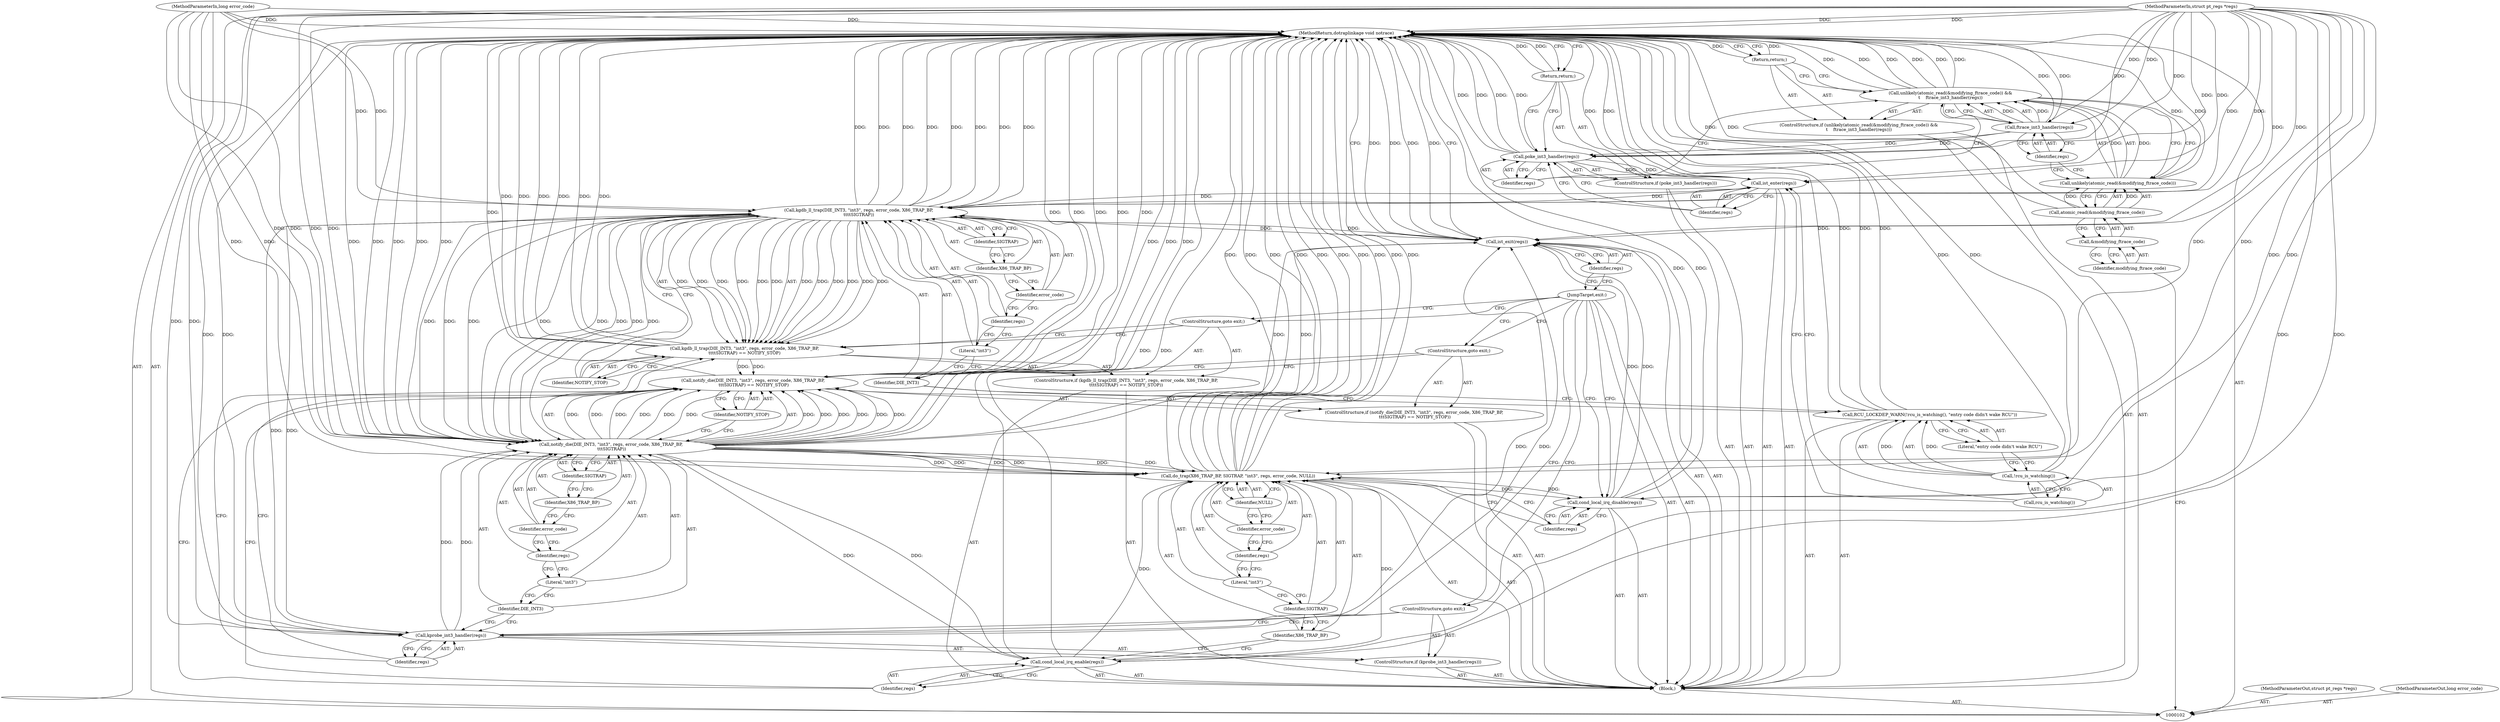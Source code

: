 digraph "0_linux_d8ba61ba58c88d5207c1ba2f7d9a2280e7d03be9" {
"1000165" [label="(MethodReturn,dotraplinkage void notrace)"];
"1000103" [label="(MethodParameterIn,struct pt_regs *regs)"];
"1000262" [label="(MethodParameterOut,struct pt_regs *regs)"];
"1000104" [label="(MethodParameterIn,long error_code)"];
"1000263" [label="(MethodParameterOut,long error_code)"];
"1000114" [label="(Return,return;)"];
"1000115" [label="(ControlStructure,if (poke_int3_handler(regs)))"];
"1000117" [label="(Identifier,regs)"];
"1000116" [label="(Call,poke_int3_handler(regs))"];
"1000118" [label="(Return,return;)"];
"1000105" [label="(Block,)"];
"1000120" [label="(Identifier,regs)"];
"1000119" [label="(Call,ist_enter(regs))"];
"1000122" [label="(Call,!rcu_is_watching())"];
"1000121" [label="(Call,RCU_LOCKDEP_WARN(!rcu_is_watching(), \"entry code didn't wake RCU\"))"];
"1000123" [label="(Call,rcu_is_watching())"];
"1000124" [label="(Literal,\"entry code didn't wake RCU\")"];
"1000125" [label="(ControlStructure,if (kgdb_ll_trap(DIE_INT3, \"int3\", regs, error_code, X86_TRAP_BP,\n\t\t\t\tSIGTRAP) == NOTIFY_STOP))"];
"1000128" [label="(Identifier,DIE_INT3)"];
"1000129" [label="(Literal,\"int3\")"];
"1000130" [label="(Identifier,regs)"];
"1000131" [label="(Identifier,error_code)"];
"1000126" [label="(Call,kgdb_ll_trap(DIE_INT3, \"int3\", regs, error_code, X86_TRAP_BP,\n\t\t\t\tSIGTRAP) == NOTIFY_STOP)"];
"1000127" [label="(Call,kgdb_ll_trap(DIE_INT3, \"int3\", regs, error_code, X86_TRAP_BP,\n\t\t\t\tSIGTRAP))"];
"1000132" [label="(Identifier,X86_TRAP_BP)"];
"1000134" [label="(Identifier,NOTIFY_STOP)"];
"1000133" [label="(Identifier,SIGTRAP)"];
"1000135" [label="(ControlStructure,goto exit;)"];
"1000136" [label="(ControlStructure,if (kprobe_int3_handler(regs)))"];
"1000138" [label="(Identifier,regs)"];
"1000137" [label="(Call,kprobe_int3_handler(regs))"];
"1000139" [label="(ControlStructure,goto exit;)"];
"1000140" [label="(ControlStructure,if (notify_die(DIE_INT3, \"int3\", regs, error_code, X86_TRAP_BP,\n \t\t\tSIGTRAP) == NOTIFY_STOP))"];
"1000143" [label="(Identifier,DIE_INT3)"];
"1000144" [label="(Literal,\"int3\")"];
"1000145" [label="(Identifier,regs)"];
"1000146" [label="(Identifier,error_code)"];
"1000141" [label="(Call,notify_die(DIE_INT3, \"int3\", regs, error_code, X86_TRAP_BP,\n \t\t\tSIGTRAP) == NOTIFY_STOP)"];
"1000142" [label="(Call,notify_die(DIE_INT3, \"int3\", regs, error_code, X86_TRAP_BP,\n \t\t\tSIGTRAP))"];
"1000147" [label="(Identifier,X86_TRAP_BP)"];
"1000149" [label="(Identifier,NOTIFY_STOP)"];
"1000148" [label="(Identifier,SIGTRAP)"];
"1000150" [label="(ControlStructure,goto exit;)"];
"1000151" [label="(Call,cond_local_irq_enable(regs))"];
"1000152" [label="(Identifier,regs)"];
"1000154" [label="(Identifier,X86_TRAP_BP)"];
"1000153" [label="(Call,do_trap(X86_TRAP_BP, SIGTRAP, \"int3\", regs, error_code, NULL))"];
"1000155" [label="(Identifier,SIGTRAP)"];
"1000156" [label="(Literal,\"int3\")"];
"1000157" [label="(Identifier,regs)"];
"1000158" [label="(Identifier,error_code)"];
"1000159" [label="(Identifier,NULL)"];
"1000160" [label="(Call,cond_local_irq_disable(regs))"];
"1000161" [label="(Identifier,regs)"];
"1000162" [label="(JumpTarget,exit:)"];
"1000164" [label="(Identifier,regs)"];
"1000163" [label="(Call,ist_exit(regs))"];
"1000106" [label="(ControlStructure,if (unlikely(atomic_read(&modifying_ftrace_code)) &&\n\t    ftrace_int3_handler(regs)))"];
"1000109" [label="(Call,atomic_read(&modifying_ftrace_code))"];
"1000110" [label="(Call,&modifying_ftrace_code)"];
"1000111" [label="(Identifier,modifying_ftrace_code)"];
"1000107" [label="(Call,unlikely(atomic_read(&modifying_ftrace_code)) &&\n\t    ftrace_int3_handler(regs))"];
"1000108" [label="(Call,unlikely(atomic_read(&modifying_ftrace_code)))"];
"1000113" [label="(Identifier,regs)"];
"1000112" [label="(Call,ftrace_int3_handler(regs))"];
"1000165" -> "1000102"  [label="AST: "];
"1000165" -> "1000114"  [label="CFG: "];
"1000165" -> "1000118"  [label="CFG: "];
"1000165" -> "1000163"  [label="CFG: "];
"1000141" -> "1000165"  [label="DDG: "];
"1000141" -> "1000165"  [label="DDG: "];
"1000141" -> "1000165"  [label="DDG: "];
"1000107" -> "1000165"  [label="DDG: "];
"1000107" -> "1000165"  [label="DDG: "];
"1000107" -> "1000165"  [label="DDG: "];
"1000104" -> "1000165"  [label="DDG: "];
"1000160" -> "1000165"  [label="DDG: "];
"1000121" -> "1000165"  [label="DDG: "];
"1000121" -> "1000165"  [label="DDG: "];
"1000153" -> "1000165"  [label="DDG: "];
"1000153" -> "1000165"  [label="DDG: "];
"1000153" -> "1000165"  [label="DDG: "];
"1000153" -> "1000165"  [label="DDG: "];
"1000153" -> "1000165"  [label="DDG: "];
"1000127" -> "1000165"  [label="DDG: "];
"1000127" -> "1000165"  [label="DDG: "];
"1000127" -> "1000165"  [label="DDG: "];
"1000127" -> "1000165"  [label="DDG: "];
"1000119" -> "1000165"  [label="DDG: "];
"1000116" -> "1000165"  [label="DDG: "];
"1000116" -> "1000165"  [label="DDG: "];
"1000163" -> "1000165"  [label="DDG: "];
"1000163" -> "1000165"  [label="DDG: "];
"1000126" -> "1000165"  [label="DDG: "];
"1000126" -> "1000165"  [label="DDG: "];
"1000126" -> "1000165"  [label="DDG: "];
"1000151" -> "1000165"  [label="DDG: "];
"1000122" -> "1000165"  [label="DDG: "];
"1000103" -> "1000165"  [label="DDG: "];
"1000142" -> "1000165"  [label="DDG: "];
"1000142" -> "1000165"  [label="DDG: "];
"1000142" -> "1000165"  [label="DDG: "];
"1000142" -> "1000165"  [label="DDG: "];
"1000112" -> "1000165"  [label="DDG: "];
"1000109" -> "1000165"  [label="DDG: "];
"1000137" -> "1000165"  [label="DDG: "];
"1000108" -> "1000165"  [label="DDG: "];
"1000118" -> "1000165"  [label="DDG: "];
"1000114" -> "1000165"  [label="DDG: "];
"1000103" -> "1000102"  [label="AST: "];
"1000103" -> "1000165"  [label="DDG: "];
"1000103" -> "1000112"  [label="DDG: "];
"1000103" -> "1000116"  [label="DDG: "];
"1000103" -> "1000119"  [label="DDG: "];
"1000103" -> "1000127"  [label="DDG: "];
"1000103" -> "1000137"  [label="DDG: "];
"1000103" -> "1000142"  [label="DDG: "];
"1000103" -> "1000151"  [label="DDG: "];
"1000103" -> "1000153"  [label="DDG: "];
"1000103" -> "1000160"  [label="DDG: "];
"1000103" -> "1000163"  [label="DDG: "];
"1000262" -> "1000102"  [label="AST: "];
"1000104" -> "1000102"  [label="AST: "];
"1000104" -> "1000165"  [label="DDG: "];
"1000104" -> "1000127"  [label="DDG: "];
"1000104" -> "1000142"  [label="DDG: "];
"1000104" -> "1000153"  [label="DDG: "];
"1000263" -> "1000102"  [label="AST: "];
"1000114" -> "1000106"  [label="AST: "];
"1000114" -> "1000107"  [label="CFG: "];
"1000165" -> "1000114"  [label="CFG: "];
"1000114" -> "1000165"  [label="DDG: "];
"1000115" -> "1000105"  [label="AST: "];
"1000116" -> "1000115"  [label="AST: "];
"1000118" -> "1000115"  [label="AST: "];
"1000117" -> "1000116"  [label="AST: "];
"1000117" -> "1000107"  [label="CFG: "];
"1000116" -> "1000117"  [label="CFG: "];
"1000116" -> "1000115"  [label="AST: "];
"1000116" -> "1000117"  [label="CFG: "];
"1000117" -> "1000116"  [label="AST: "];
"1000118" -> "1000116"  [label="CFG: "];
"1000120" -> "1000116"  [label="CFG: "];
"1000116" -> "1000165"  [label="DDG: "];
"1000116" -> "1000165"  [label="DDG: "];
"1000112" -> "1000116"  [label="DDG: "];
"1000103" -> "1000116"  [label="DDG: "];
"1000116" -> "1000119"  [label="DDG: "];
"1000118" -> "1000115"  [label="AST: "];
"1000118" -> "1000116"  [label="CFG: "];
"1000165" -> "1000118"  [label="CFG: "];
"1000118" -> "1000165"  [label="DDG: "];
"1000105" -> "1000102"  [label="AST: "];
"1000106" -> "1000105"  [label="AST: "];
"1000115" -> "1000105"  [label="AST: "];
"1000119" -> "1000105"  [label="AST: "];
"1000121" -> "1000105"  [label="AST: "];
"1000125" -> "1000105"  [label="AST: "];
"1000136" -> "1000105"  [label="AST: "];
"1000140" -> "1000105"  [label="AST: "];
"1000151" -> "1000105"  [label="AST: "];
"1000153" -> "1000105"  [label="AST: "];
"1000160" -> "1000105"  [label="AST: "];
"1000162" -> "1000105"  [label="AST: "];
"1000163" -> "1000105"  [label="AST: "];
"1000120" -> "1000119"  [label="AST: "];
"1000120" -> "1000116"  [label="CFG: "];
"1000119" -> "1000120"  [label="CFG: "];
"1000119" -> "1000105"  [label="AST: "];
"1000119" -> "1000120"  [label="CFG: "];
"1000120" -> "1000119"  [label="AST: "];
"1000123" -> "1000119"  [label="CFG: "];
"1000119" -> "1000165"  [label="DDG: "];
"1000116" -> "1000119"  [label="DDG: "];
"1000103" -> "1000119"  [label="DDG: "];
"1000119" -> "1000127"  [label="DDG: "];
"1000122" -> "1000121"  [label="AST: "];
"1000122" -> "1000123"  [label="CFG: "];
"1000123" -> "1000122"  [label="AST: "];
"1000124" -> "1000122"  [label="CFG: "];
"1000122" -> "1000165"  [label="DDG: "];
"1000122" -> "1000121"  [label="DDG: "];
"1000121" -> "1000105"  [label="AST: "];
"1000121" -> "1000124"  [label="CFG: "];
"1000122" -> "1000121"  [label="AST: "];
"1000124" -> "1000121"  [label="AST: "];
"1000128" -> "1000121"  [label="CFG: "];
"1000121" -> "1000165"  [label="DDG: "];
"1000121" -> "1000165"  [label="DDG: "];
"1000122" -> "1000121"  [label="DDG: "];
"1000123" -> "1000122"  [label="AST: "];
"1000123" -> "1000119"  [label="CFG: "];
"1000122" -> "1000123"  [label="CFG: "];
"1000124" -> "1000121"  [label="AST: "];
"1000124" -> "1000122"  [label="CFG: "];
"1000121" -> "1000124"  [label="CFG: "];
"1000125" -> "1000105"  [label="AST: "];
"1000126" -> "1000125"  [label="AST: "];
"1000135" -> "1000125"  [label="AST: "];
"1000128" -> "1000127"  [label="AST: "];
"1000128" -> "1000121"  [label="CFG: "];
"1000129" -> "1000128"  [label="CFG: "];
"1000129" -> "1000127"  [label="AST: "];
"1000129" -> "1000128"  [label="CFG: "];
"1000130" -> "1000129"  [label="CFG: "];
"1000130" -> "1000127"  [label="AST: "];
"1000130" -> "1000129"  [label="CFG: "];
"1000131" -> "1000130"  [label="CFG: "];
"1000131" -> "1000127"  [label="AST: "];
"1000131" -> "1000130"  [label="CFG: "];
"1000132" -> "1000131"  [label="CFG: "];
"1000126" -> "1000125"  [label="AST: "];
"1000126" -> "1000134"  [label="CFG: "];
"1000127" -> "1000126"  [label="AST: "];
"1000134" -> "1000126"  [label="AST: "];
"1000135" -> "1000126"  [label="CFG: "];
"1000138" -> "1000126"  [label="CFG: "];
"1000126" -> "1000165"  [label="DDG: "];
"1000126" -> "1000165"  [label="DDG: "];
"1000126" -> "1000165"  [label="DDG: "];
"1000127" -> "1000126"  [label="DDG: "];
"1000127" -> "1000126"  [label="DDG: "];
"1000127" -> "1000126"  [label="DDG: "];
"1000127" -> "1000126"  [label="DDG: "];
"1000127" -> "1000126"  [label="DDG: "];
"1000127" -> "1000126"  [label="DDG: "];
"1000126" -> "1000141"  [label="DDG: "];
"1000127" -> "1000126"  [label="AST: "];
"1000127" -> "1000133"  [label="CFG: "];
"1000128" -> "1000127"  [label="AST: "];
"1000129" -> "1000127"  [label="AST: "];
"1000130" -> "1000127"  [label="AST: "];
"1000131" -> "1000127"  [label="AST: "];
"1000132" -> "1000127"  [label="AST: "];
"1000133" -> "1000127"  [label="AST: "];
"1000134" -> "1000127"  [label="CFG: "];
"1000127" -> "1000165"  [label="DDG: "];
"1000127" -> "1000165"  [label="DDG: "];
"1000127" -> "1000165"  [label="DDG: "];
"1000127" -> "1000165"  [label="DDG: "];
"1000127" -> "1000126"  [label="DDG: "];
"1000127" -> "1000126"  [label="DDG: "];
"1000127" -> "1000126"  [label="DDG: "];
"1000127" -> "1000126"  [label="DDG: "];
"1000127" -> "1000126"  [label="DDG: "];
"1000127" -> "1000126"  [label="DDG: "];
"1000119" -> "1000127"  [label="DDG: "];
"1000103" -> "1000127"  [label="DDG: "];
"1000104" -> "1000127"  [label="DDG: "];
"1000127" -> "1000137"  [label="DDG: "];
"1000127" -> "1000142"  [label="DDG: "];
"1000127" -> "1000142"  [label="DDG: "];
"1000127" -> "1000142"  [label="DDG: "];
"1000127" -> "1000142"  [label="DDG: "];
"1000127" -> "1000163"  [label="DDG: "];
"1000132" -> "1000127"  [label="AST: "];
"1000132" -> "1000131"  [label="CFG: "];
"1000133" -> "1000132"  [label="CFG: "];
"1000134" -> "1000126"  [label="AST: "];
"1000134" -> "1000127"  [label="CFG: "];
"1000126" -> "1000134"  [label="CFG: "];
"1000133" -> "1000127"  [label="AST: "];
"1000133" -> "1000132"  [label="CFG: "];
"1000127" -> "1000133"  [label="CFG: "];
"1000135" -> "1000125"  [label="AST: "];
"1000135" -> "1000126"  [label="CFG: "];
"1000162" -> "1000135"  [label="CFG: "];
"1000136" -> "1000105"  [label="AST: "];
"1000137" -> "1000136"  [label="AST: "];
"1000139" -> "1000136"  [label="AST: "];
"1000138" -> "1000137"  [label="AST: "];
"1000138" -> "1000126"  [label="CFG: "];
"1000137" -> "1000138"  [label="CFG: "];
"1000137" -> "1000136"  [label="AST: "];
"1000137" -> "1000138"  [label="CFG: "];
"1000138" -> "1000137"  [label="AST: "];
"1000139" -> "1000137"  [label="CFG: "];
"1000143" -> "1000137"  [label="CFG: "];
"1000137" -> "1000165"  [label="DDG: "];
"1000127" -> "1000137"  [label="DDG: "];
"1000103" -> "1000137"  [label="DDG: "];
"1000137" -> "1000142"  [label="DDG: "];
"1000137" -> "1000163"  [label="DDG: "];
"1000139" -> "1000136"  [label="AST: "];
"1000139" -> "1000137"  [label="CFG: "];
"1000162" -> "1000139"  [label="CFG: "];
"1000140" -> "1000105"  [label="AST: "];
"1000141" -> "1000140"  [label="AST: "];
"1000150" -> "1000140"  [label="AST: "];
"1000143" -> "1000142"  [label="AST: "];
"1000143" -> "1000137"  [label="CFG: "];
"1000144" -> "1000143"  [label="CFG: "];
"1000144" -> "1000142"  [label="AST: "];
"1000144" -> "1000143"  [label="CFG: "];
"1000145" -> "1000144"  [label="CFG: "];
"1000145" -> "1000142"  [label="AST: "];
"1000145" -> "1000144"  [label="CFG: "];
"1000146" -> "1000145"  [label="CFG: "];
"1000146" -> "1000142"  [label="AST: "];
"1000146" -> "1000145"  [label="CFG: "];
"1000147" -> "1000146"  [label="CFG: "];
"1000141" -> "1000140"  [label="AST: "];
"1000141" -> "1000149"  [label="CFG: "];
"1000142" -> "1000141"  [label="AST: "];
"1000149" -> "1000141"  [label="AST: "];
"1000150" -> "1000141"  [label="CFG: "];
"1000152" -> "1000141"  [label="CFG: "];
"1000141" -> "1000165"  [label="DDG: "];
"1000141" -> "1000165"  [label="DDG: "];
"1000141" -> "1000165"  [label="DDG: "];
"1000142" -> "1000141"  [label="DDG: "];
"1000142" -> "1000141"  [label="DDG: "];
"1000142" -> "1000141"  [label="DDG: "];
"1000142" -> "1000141"  [label="DDG: "];
"1000142" -> "1000141"  [label="DDG: "];
"1000142" -> "1000141"  [label="DDG: "];
"1000126" -> "1000141"  [label="DDG: "];
"1000142" -> "1000141"  [label="AST: "];
"1000142" -> "1000148"  [label="CFG: "];
"1000143" -> "1000142"  [label="AST: "];
"1000144" -> "1000142"  [label="AST: "];
"1000145" -> "1000142"  [label="AST: "];
"1000146" -> "1000142"  [label="AST: "];
"1000147" -> "1000142"  [label="AST: "];
"1000148" -> "1000142"  [label="AST: "];
"1000149" -> "1000142"  [label="CFG: "];
"1000142" -> "1000165"  [label="DDG: "];
"1000142" -> "1000165"  [label="DDG: "];
"1000142" -> "1000165"  [label="DDG: "];
"1000142" -> "1000165"  [label="DDG: "];
"1000142" -> "1000141"  [label="DDG: "];
"1000142" -> "1000141"  [label="DDG: "];
"1000142" -> "1000141"  [label="DDG: "];
"1000142" -> "1000141"  [label="DDG: "];
"1000142" -> "1000141"  [label="DDG: "];
"1000142" -> "1000141"  [label="DDG: "];
"1000127" -> "1000142"  [label="DDG: "];
"1000127" -> "1000142"  [label="DDG: "];
"1000127" -> "1000142"  [label="DDG: "];
"1000127" -> "1000142"  [label="DDG: "];
"1000137" -> "1000142"  [label="DDG: "];
"1000103" -> "1000142"  [label="DDG: "];
"1000104" -> "1000142"  [label="DDG: "];
"1000142" -> "1000151"  [label="DDG: "];
"1000142" -> "1000153"  [label="DDG: "];
"1000142" -> "1000153"  [label="DDG: "];
"1000142" -> "1000153"  [label="DDG: "];
"1000142" -> "1000163"  [label="DDG: "];
"1000147" -> "1000142"  [label="AST: "];
"1000147" -> "1000146"  [label="CFG: "];
"1000148" -> "1000147"  [label="CFG: "];
"1000149" -> "1000141"  [label="AST: "];
"1000149" -> "1000142"  [label="CFG: "];
"1000141" -> "1000149"  [label="CFG: "];
"1000148" -> "1000142"  [label="AST: "];
"1000148" -> "1000147"  [label="CFG: "];
"1000142" -> "1000148"  [label="CFG: "];
"1000150" -> "1000140"  [label="AST: "];
"1000150" -> "1000141"  [label="CFG: "];
"1000162" -> "1000150"  [label="CFG: "];
"1000151" -> "1000105"  [label="AST: "];
"1000151" -> "1000152"  [label="CFG: "];
"1000152" -> "1000151"  [label="AST: "];
"1000154" -> "1000151"  [label="CFG: "];
"1000151" -> "1000165"  [label="DDG: "];
"1000142" -> "1000151"  [label="DDG: "];
"1000103" -> "1000151"  [label="DDG: "];
"1000151" -> "1000153"  [label="DDG: "];
"1000152" -> "1000151"  [label="AST: "];
"1000152" -> "1000141"  [label="CFG: "];
"1000151" -> "1000152"  [label="CFG: "];
"1000154" -> "1000153"  [label="AST: "];
"1000154" -> "1000151"  [label="CFG: "];
"1000155" -> "1000154"  [label="CFG: "];
"1000153" -> "1000105"  [label="AST: "];
"1000153" -> "1000159"  [label="CFG: "];
"1000154" -> "1000153"  [label="AST: "];
"1000155" -> "1000153"  [label="AST: "];
"1000156" -> "1000153"  [label="AST: "];
"1000157" -> "1000153"  [label="AST: "];
"1000158" -> "1000153"  [label="AST: "];
"1000159" -> "1000153"  [label="AST: "];
"1000161" -> "1000153"  [label="CFG: "];
"1000153" -> "1000165"  [label="DDG: "];
"1000153" -> "1000165"  [label="DDG: "];
"1000153" -> "1000165"  [label="DDG: "];
"1000153" -> "1000165"  [label="DDG: "];
"1000153" -> "1000165"  [label="DDG: "];
"1000142" -> "1000153"  [label="DDG: "];
"1000142" -> "1000153"  [label="DDG: "];
"1000142" -> "1000153"  [label="DDG: "];
"1000151" -> "1000153"  [label="DDG: "];
"1000103" -> "1000153"  [label="DDG: "];
"1000104" -> "1000153"  [label="DDG: "];
"1000153" -> "1000160"  [label="DDG: "];
"1000155" -> "1000153"  [label="AST: "];
"1000155" -> "1000154"  [label="CFG: "];
"1000156" -> "1000155"  [label="CFG: "];
"1000156" -> "1000153"  [label="AST: "];
"1000156" -> "1000155"  [label="CFG: "];
"1000157" -> "1000156"  [label="CFG: "];
"1000157" -> "1000153"  [label="AST: "];
"1000157" -> "1000156"  [label="CFG: "];
"1000158" -> "1000157"  [label="CFG: "];
"1000158" -> "1000153"  [label="AST: "];
"1000158" -> "1000157"  [label="CFG: "];
"1000159" -> "1000158"  [label="CFG: "];
"1000159" -> "1000153"  [label="AST: "];
"1000159" -> "1000158"  [label="CFG: "];
"1000153" -> "1000159"  [label="CFG: "];
"1000160" -> "1000105"  [label="AST: "];
"1000160" -> "1000161"  [label="CFG: "];
"1000161" -> "1000160"  [label="AST: "];
"1000162" -> "1000160"  [label="CFG: "];
"1000160" -> "1000165"  [label="DDG: "];
"1000153" -> "1000160"  [label="DDG: "];
"1000103" -> "1000160"  [label="DDG: "];
"1000160" -> "1000163"  [label="DDG: "];
"1000161" -> "1000160"  [label="AST: "];
"1000161" -> "1000153"  [label="CFG: "];
"1000160" -> "1000161"  [label="CFG: "];
"1000162" -> "1000105"  [label="AST: "];
"1000162" -> "1000160"  [label="CFG: "];
"1000162" -> "1000135"  [label="CFG: "];
"1000162" -> "1000139"  [label="CFG: "];
"1000162" -> "1000150"  [label="CFG: "];
"1000164" -> "1000162"  [label="CFG: "];
"1000164" -> "1000163"  [label="AST: "];
"1000164" -> "1000162"  [label="CFG: "];
"1000163" -> "1000164"  [label="CFG: "];
"1000163" -> "1000105"  [label="AST: "];
"1000163" -> "1000164"  [label="CFG: "];
"1000164" -> "1000163"  [label="AST: "];
"1000165" -> "1000163"  [label="CFG: "];
"1000163" -> "1000165"  [label="DDG: "];
"1000163" -> "1000165"  [label="DDG: "];
"1000127" -> "1000163"  [label="DDG: "];
"1000142" -> "1000163"  [label="DDG: "];
"1000137" -> "1000163"  [label="DDG: "];
"1000160" -> "1000163"  [label="DDG: "];
"1000103" -> "1000163"  [label="DDG: "];
"1000106" -> "1000105"  [label="AST: "];
"1000107" -> "1000106"  [label="AST: "];
"1000114" -> "1000106"  [label="AST: "];
"1000109" -> "1000108"  [label="AST: "];
"1000109" -> "1000110"  [label="CFG: "];
"1000110" -> "1000109"  [label="AST: "];
"1000108" -> "1000109"  [label="CFG: "];
"1000109" -> "1000165"  [label="DDG: "];
"1000109" -> "1000108"  [label="DDG: "];
"1000110" -> "1000109"  [label="AST: "];
"1000110" -> "1000111"  [label="CFG: "];
"1000111" -> "1000110"  [label="AST: "];
"1000109" -> "1000110"  [label="CFG: "];
"1000111" -> "1000110"  [label="AST: "];
"1000111" -> "1000102"  [label="CFG: "];
"1000110" -> "1000111"  [label="CFG: "];
"1000107" -> "1000106"  [label="AST: "];
"1000107" -> "1000108"  [label="CFG: "];
"1000107" -> "1000112"  [label="CFG: "];
"1000108" -> "1000107"  [label="AST: "];
"1000112" -> "1000107"  [label="AST: "];
"1000114" -> "1000107"  [label="CFG: "];
"1000117" -> "1000107"  [label="CFG: "];
"1000107" -> "1000165"  [label="DDG: "];
"1000107" -> "1000165"  [label="DDG: "];
"1000107" -> "1000165"  [label="DDG: "];
"1000108" -> "1000107"  [label="DDG: "];
"1000112" -> "1000107"  [label="DDG: "];
"1000108" -> "1000107"  [label="AST: "];
"1000108" -> "1000109"  [label="CFG: "];
"1000109" -> "1000108"  [label="AST: "];
"1000113" -> "1000108"  [label="CFG: "];
"1000107" -> "1000108"  [label="CFG: "];
"1000108" -> "1000165"  [label="DDG: "];
"1000108" -> "1000107"  [label="DDG: "];
"1000109" -> "1000108"  [label="DDG: "];
"1000113" -> "1000112"  [label="AST: "];
"1000113" -> "1000108"  [label="CFG: "];
"1000112" -> "1000113"  [label="CFG: "];
"1000112" -> "1000107"  [label="AST: "];
"1000112" -> "1000113"  [label="CFG: "];
"1000113" -> "1000112"  [label="AST: "];
"1000107" -> "1000112"  [label="CFG: "];
"1000112" -> "1000165"  [label="DDG: "];
"1000112" -> "1000107"  [label="DDG: "];
"1000103" -> "1000112"  [label="DDG: "];
"1000112" -> "1000116"  [label="DDG: "];
}
